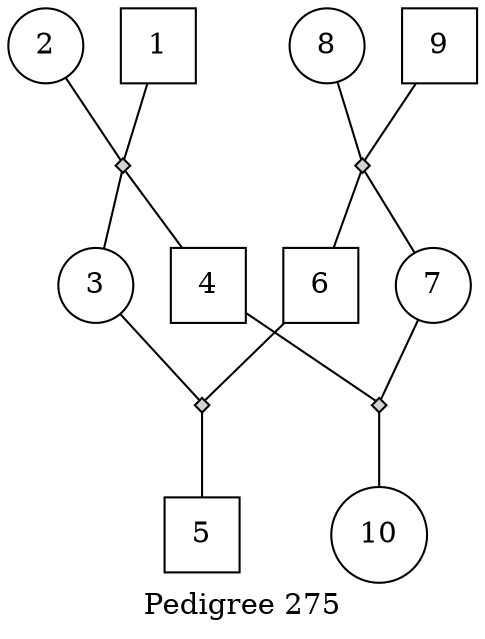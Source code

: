 digraph Ped_275 {
# page ="8.2677165,11.692913" ;
ratio ="auto" ;
mincross = 2.0 ;
label="Pedigree 275" ;
"2" [shape=circle, style=filled,fillcolor=white] ;
"3" [shape=circle, style=filled,fillcolor=white] ;
"4" [shape=box,regular=1, style=filled,fillcolor=white] ;
"5" [shape=box,regular=1, style=filled,fillcolor=white] ;
"6" [shape=box,regular=1, style=filled,fillcolor=white] ;
"7" [shape=circle, style=filled,fillcolor=white] ;
"8" [shape=circle, style=filled,fillcolor=white] ;
"9" [shape=box,regular=1, style=filled,fillcolor=white] ;
"10" [shape=circle, style=filled,fillcolor=white] ;
"1" [shape=box,regular=1, style=filled,fillcolor=white] ;
"2x1"[shape=diamond,style=filled,label="",height=.1,width=.1] ;
"2" -> "2x1" [dir=none, weight=1] ;
"1" -> "2x1" [dir=none, weight=1] ;
"2x1" -> "3" [dir=none, weight=2] ;
"2x1" -> "4" [dir=none, weight=2] ;
"7x4"[shape=diamond,style=filled,label="",height=.1,width=.1] ;
"7" -> "7x4" [dir=none, weight=1] ;
"4" -> "7x4" [dir=none, weight=1] ;
"7x4" -> "10" [dir=none, weight=2] ;
"3x6"[shape=diamond,style=filled,label="",height=.1,width=.1] ;
"3" -> "3x6" [dir=none, weight=1] ;
"6" -> "3x6" [dir=none, weight=1] ;
"3x6" -> "5" [dir=none, weight=2] ;
"8x9"[shape=diamond,style=filled,label="",height=.1,width=.1] ;
"8" -> "8x9" [dir=none, weight=1] ;
"9" -> "8x9" [dir=none, weight=1] ;
"8x9" -> "6" [dir=none, weight=2] ;
"8x9" -> "7" [dir=none, weight=2] ;
}
